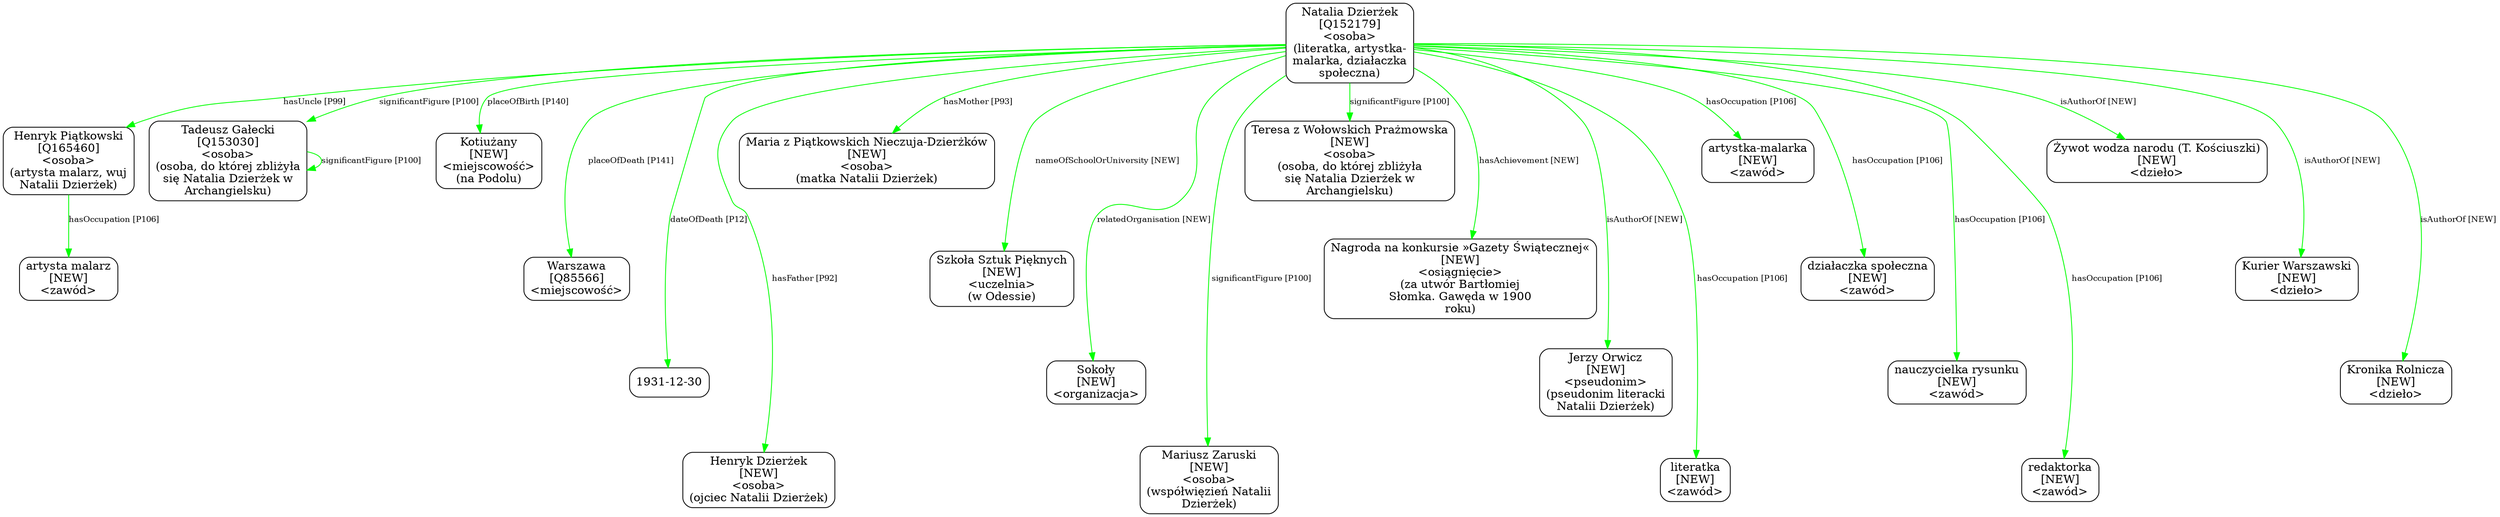 digraph {
	node [shape=box,
		style=rounded
	];
	edge [fontsize=10];
	"Natalia Dzierżek
[Q152179]
<osoba>
(literatka, artystka-
malarka, działaczka
społeczna)"	[color=black,
		label="Natalia Dzierżek
[Q152179]
<osoba>
(literatka, artystka-
malarka, działaczka
społeczna)"];
	"Henryk Piątkowski
[Q165460]
<osoba>
(artysta malarz, wuj
Natalii Dzierżek)"	[color=black,
		label="Henryk Piątkowski
[Q165460]
<osoba>
(artysta malarz, wuj
Natalii Dzierżek)"];
	"Natalia Dzierżek
[Q152179]
<osoba>
(literatka, artystka-
malarka, działaczka
społeczna)" -> "Henryk Piątkowski
[Q165460]
<osoba>
(artysta malarz, wuj
Natalii Dzierżek)"	[color=green,
		label="hasUncle [P99]"];
	"Tadeusz Gałecki
[Q153030]
<osoba>
(osoba, do której zbliżyła
się Natalia Dzierżek w
Archangielsku)"	[color=black,
		label="Tadeusz Gałecki
[Q153030]
<osoba>
(osoba, do której zbliżyła
się Natalia Dzierżek w
Archangielsku)"];
	"Natalia Dzierżek
[Q152179]
<osoba>
(literatka, artystka-
malarka, działaczka
społeczna)" -> "Tadeusz Gałecki
[Q153030]
<osoba>
(osoba, do której zbliżyła
się Natalia Dzierżek w
Archangielsku)"	[color=green,
		label="significantFigure [P100]"];
	"Natalia Dzierżek
[Q152179]
<osoba>
(literatka, artystka-
malarka, działaczka
społeczna)" -> "Kotiużany
[NEW]
<miejscowość>
(na Podolu)"	[color=green,
		label="placeOfBirth [P140]",
		minlen=1];
	"Natalia Dzierżek
[Q152179]
<osoba>
(literatka, artystka-
malarka, działaczka
społeczna)" -> "Warszawa
[Q85566]
<miejscowość>"	[color=green,
		label="placeOfDeath [P141]",
		minlen=2];
	"Natalia Dzierżek
[Q152179]
<osoba>
(literatka, artystka-
malarka, działaczka
społeczna)" -> "1931-12-30"	[color=green,
		label="dateOfDeath [P12]",
		minlen=3];
	"Natalia Dzierżek
[Q152179]
<osoba>
(literatka, artystka-
malarka, działaczka
społeczna)" -> "Henryk Dzierżek
[NEW]
<osoba>
(ojciec Natalii Dzierżek)"	[color=green,
		label="hasFather [P92]",
		minlen=4];
	"Natalia Dzierżek
[Q152179]
<osoba>
(literatka, artystka-
malarka, działaczka
społeczna)" -> "Maria z Piątkowskich Nieczuja-Dzierżków
[NEW]
<osoba>
(matka Natalii Dzierżek)"	[color=green,
		label="hasMother [P93]",
		minlen=1];
	"Natalia Dzierżek
[Q152179]
<osoba>
(literatka, artystka-
malarka, działaczka
społeczna)" -> "Szkoła Sztuk Pięknych
[NEW]
<uczelnia>
(w Odessie)"	[color=green,
		label="nameOfSchoolOrUniversity [NEW]",
		minlen=2];
	"Natalia Dzierżek
[Q152179]
<osoba>
(literatka, artystka-
malarka, działaczka
społeczna)" -> "Sokoły
[NEW]
<organizacja>"	[color=green,
		label="relatedOrganisation [NEW]",
		minlen=3];
	"Natalia Dzierżek
[Q152179]
<osoba>
(literatka, artystka-
malarka, działaczka
społeczna)" -> "Mariusz Zaruski
[NEW]
<osoba>
(współwięzień Natalii
Dzierżek)"	[color=green,
		label="significantFigure [P100]",
		minlen=4];
	"Natalia Dzierżek
[Q152179]
<osoba>
(literatka, artystka-
malarka, działaczka
społeczna)" -> "Teresa z Wołowskich Prażmowska
[NEW]
<osoba>
(osoba, do której zbliżyła
się Natalia Dzierżek w
Archangielsku)"	[color=green,
		label="significantFigure [P100]",
		minlen=1];
	"Natalia Dzierżek
[Q152179]
<osoba>
(literatka, artystka-
malarka, działaczka
społeczna)" -> "Nagroda na konkursie »Gazety Świątecznej«
[NEW]
<osiągnięcie>
(za utwór Bartłomiej
Słomka. Gawęda w 1900
roku)"	[color=green,
		label="hasAchievement [NEW]",
		minlen=2];
	"Natalia Dzierżek
[Q152179]
<osoba>
(literatka, artystka-
malarka, działaczka
społeczna)" -> "Jerzy Orwicz
[NEW]
<pseudonim>
(pseudonim literacki
Natalii Dzierżek)"	[color=green,
		label="isAuthorOf [NEW]",
		minlen=3];
	"Natalia Dzierżek
[Q152179]
<osoba>
(literatka, artystka-
malarka, działaczka
społeczna)" -> "literatka
[NEW]
<zawód>"	[color=green,
		label="hasOccupation [P106]",
		minlen=4];
	"Natalia Dzierżek
[Q152179]
<osoba>
(literatka, artystka-
malarka, działaczka
społeczna)" -> "artystka-malarka
[NEW]
<zawód>"	[color=green,
		label="hasOccupation [P106]",
		minlen=1];
	"Natalia Dzierżek
[Q152179]
<osoba>
(literatka, artystka-
malarka, działaczka
społeczna)" -> "działaczka społeczna
[NEW]
<zawód>"	[color=green,
		label="hasOccupation [P106]",
		minlen=2];
	"Natalia Dzierżek
[Q152179]
<osoba>
(literatka, artystka-
malarka, działaczka
społeczna)" -> "nauczycielka rysunku
[NEW]
<zawód>"	[color=green,
		label="hasOccupation [P106]",
		minlen=3];
	"Natalia Dzierżek
[Q152179]
<osoba>
(literatka, artystka-
malarka, działaczka
społeczna)" -> "redaktorka
[NEW]
<zawód>"	[color=green,
		label="hasOccupation [P106]",
		minlen=4];
	"Natalia Dzierżek
[Q152179]
<osoba>
(literatka, artystka-
malarka, działaczka
społeczna)" -> "Żywot wodza narodu (T. Kościuszki)
[NEW]
<dzieło>"	[color=green,
		label="isAuthorOf [NEW]",
		minlen=1];
	"Natalia Dzierżek
[Q152179]
<osoba>
(literatka, artystka-
malarka, działaczka
społeczna)" -> "Kurier Warszawski
[NEW]
<dzieło>"	[color=green,
		label="isAuthorOf [NEW]",
		minlen=2];
	"Natalia Dzierżek
[Q152179]
<osoba>
(literatka, artystka-
malarka, działaczka
społeczna)" -> "Kronika Rolnicza
[NEW]
<dzieło>"	[color=green,
		label="isAuthorOf [NEW]",
		minlen=3];
	"Henryk Piątkowski
[Q165460]
<osoba>
(artysta malarz, wuj
Natalii Dzierżek)" -> "artysta malarz
[NEW]
<zawód>"	[color=green,
		label="hasOccupation [P106]",
		minlen=1];
	"Tadeusz Gałecki
[Q153030]
<osoba>
(osoba, do której zbliżyła
się Natalia Dzierżek w
Archangielsku)" -> "Tadeusz Gałecki
[Q153030]
<osoba>
(osoba, do której zbliżyła
się Natalia Dzierżek w
Archangielsku)"	[color=green,
		label="significantFigure [P100]"];
}
